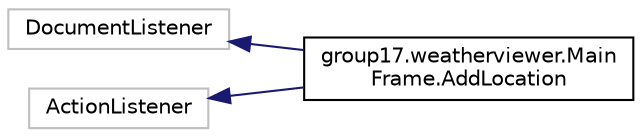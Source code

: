 digraph "Graphical Class Hierarchy"
{
  edge [fontname="Helvetica",fontsize="10",labelfontname="Helvetica",labelfontsize="10"];
  node [fontname="Helvetica",fontsize="10",shape=record];
  rankdir="LR";
  Node12 [label="DocumentListener",height=0.2,width=0.4,color="grey75", fillcolor="white", style="filled"];
  Node12 -> Node0 [dir="back",color="midnightblue",fontsize="10",style="solid",fontname="Helvetica"];
  Node0 [label="group17.weatherviewer.Main\lFrame.AddLocation",height=0.2,width=0.4,color="black", fillcolor="white", style="filled",URL="$classgroup17_1_1weatherviewer_1_1MainFrame_1_1AddLocation.html"];
  Node10 [label="ActionListener",height=0.2,width=0.4,color="grey75", fillcolor="white", style="filled"];
  Node10 -> Node0 [dir="back",color="midnightblue",fontsize="10",style="solid",fontname="Helvetica"];
}
